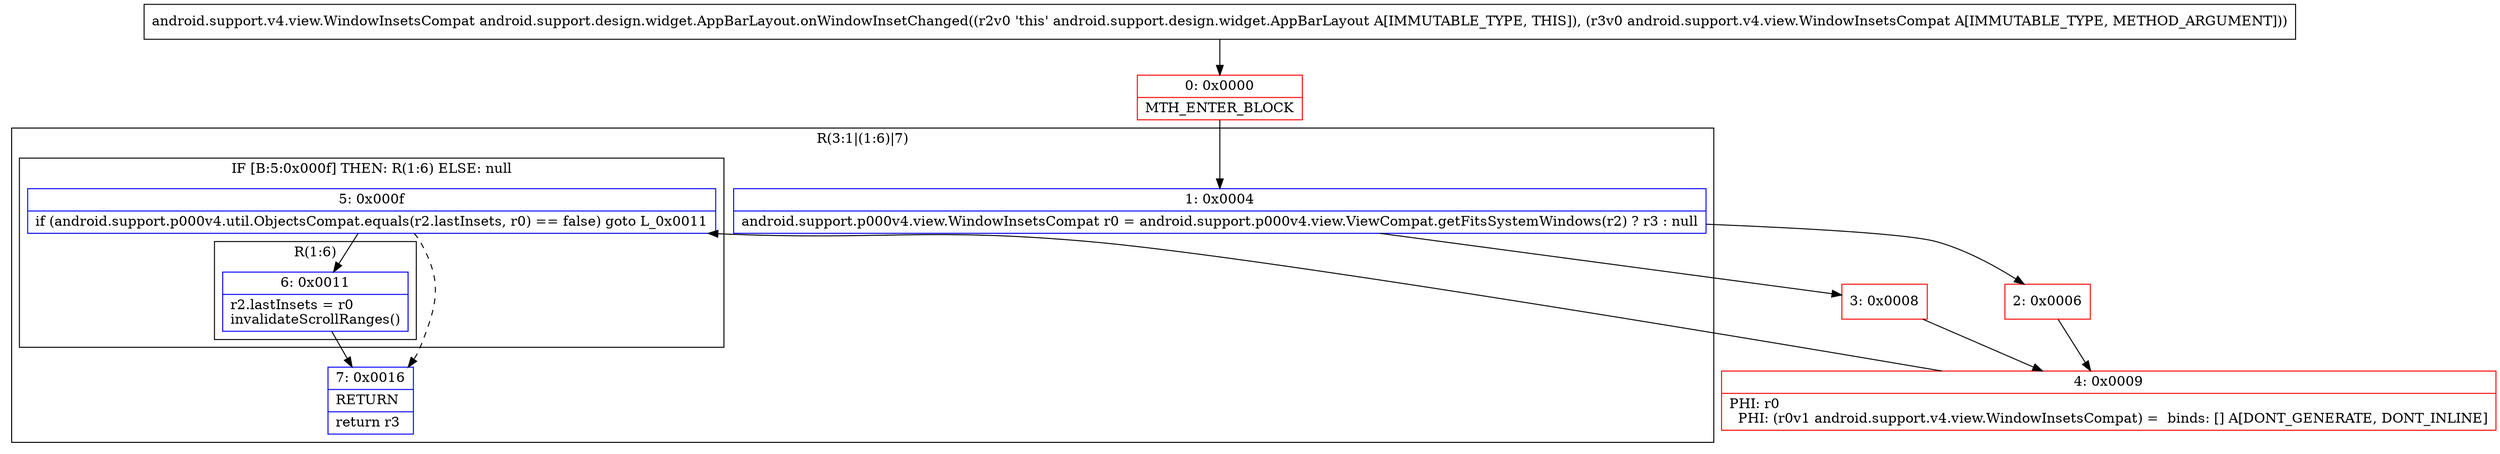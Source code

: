 digraph "CFG forandroid.support.design.widget.AppBarLayout.onWindowInsetChanged(Landroid\/support\/v4\/view\/WindowInsetsCompat;)Landroid\/support\/v4\/view\/WindowInsetsCompat;" {
subgraph cluster_Region_2026709612 {
label = "R(3:1|(1:6)|7)";
node [shape=record,color=blue];
Node_1 [shape=record,label="{1\:\ 0x0004|android.support.p000v4.view.WindowInsetsCompat r0 = android.support.p000v4.view.ViewCompat.getFitsSystemWindows(r2) ? r3 : null\l}"];
subgraph cluster_IfRegion_1413183582 {
label = "IF [B:5:0x000f] THEN: R(1:6) ELSE: null";
node [shape=record,color=blue];
Node_5 [shape=record,label="{5\:\ 0x000f|if (android.support.p000v4.util.ObjectsCompat.equals(r2.lastInsets, r0) == false) goto L_0x0011\l}"];
subgraph cluster_Region_1817807711 {
label = "R(1:6)";
node [shape=record,color=blue];
Node_6 [shape=record,label="{6\:\ 0x0011|r2.lastInsets = r0\linvalidateScrollRanges()\l}"];
}
}
Node_7 [shape=record,label="{7\:\ 0x0016|RETURN\l|return r3\l}"];
}
Node_0 [shape=record,color=red,label="{0\:\ 0x0000|MTH_ENTER_BLOCK\l}"];
Node_2 [shape=record,color=red,label="{2\:\ 0x0006}"];
Node_3 [shape=record,color=red,label="{3\:\ 0x0008}"];
Node_4 [shape=record,color=red,label="{4\:\ 0x0009|PHI: r0 \l  PHI: (r0v1 android.support.v4.view.WindowInsetsCompat) =  binds: [] A[DONT_GENERATE, DONT_INLINE]\l}"];
MethodNode[shape=record,label="{android.support.v4.view.WindowInsetsCompat android.support.design.widget.AppBarLayout.onWindowInsetChanged((r2v0 'this' android.support.design.widget.AppBarLayout A[IMMUTABLE_TYPE, THIS]), (r3v0 android.support.v4.view.WindowInsetsCompat A[IMMUTABLE_TYPE, METHOD_ARGUMENT])) }"];
MethodNode -> Node_0;
Node_1 -> Node_2;
Node_1 -> Node_3;
Node_5 -> Node_6;
Node_5 -> Node_7[style=dashed];
Node_6 -> Node_7;
Node_0 -> Node_1;
Node_2 -> Node_4;
Node_3 -> Node_4;
Node_4 -> Node_5;
}


